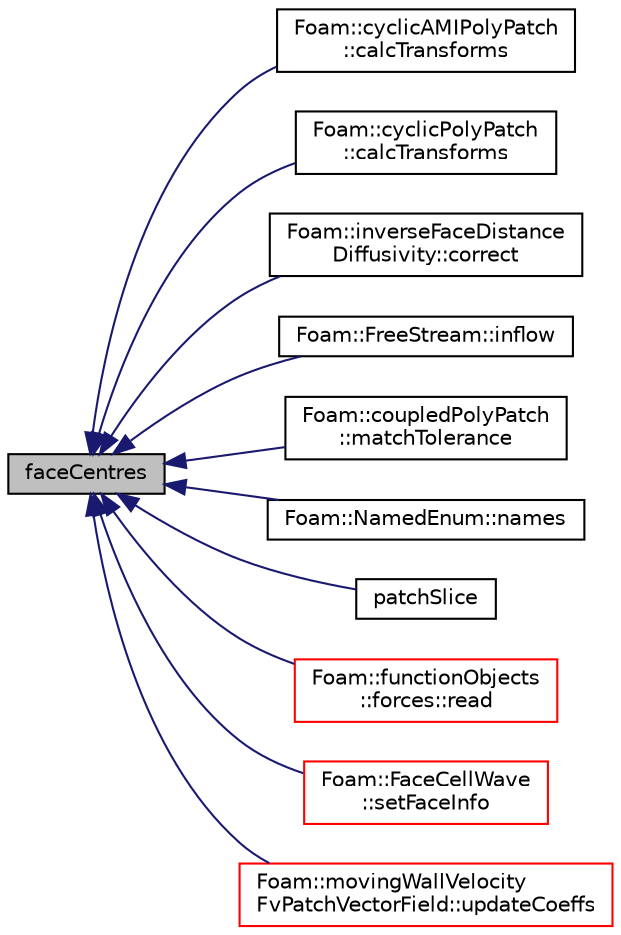 digraph "faceCentres"
{
  bgcolor="transparent";
  edge [fontname="Helvetica",fontsize="10",labelfontname="Helvetica",labelfontsize="10"];
  node [fontname="Helvetica",fontsize="10",shape=record];
  rankdir="LR";
  Node1 [label="faceCentres",height=0.2,width=0.4,color="black", fillcolor="grey75", style="filled", fontcolor="black"];
  Node1 -> Node2 [dir="back",color="midnightblue",fontsize="10",style="solid",fontname="Helvetica"];
  Node2 [label="Foam::cyclicAMIPolyPatch\l::calcTransforms",height=0.2,width=0.4,color="black",URL="$a00479.html#afb48497736bbafb1fbb000cd218d1779",tooltip="Recalculate the transformation tensors. "];
  Node1 -> Node3 [dir="back",color="midnightblue",fontsize="10",style="solid",fontname="Helvetica"];
  Node3 [label="Foam::cyclicPolyPatch\l::calcTransforms",height=0.2,width=0.4,color="black",URL="$a00489.html#afb48497736bbafb1fbb000cd218d1779",tooltip="Recalculate the transformation tensors. "];
  Node1 -> Node4 [dir="back",color="midnightblue",fontsize="10",style="solid",fontname="Helvetica"];
  Node4 [label="Foam::inverseFaceDistance\lDiffusivity::correct",height=0.2,width=0.4,color="black",URL="$a01193.html#a3ae44b28050c3aa494c1d8e18cf618c1",tooltip="Correct the motion diffusivity. "];
  Node1 -> Node5 [dir="back",color="midnightblue",fontsize="10",style="solid",fontname="Helvetica"];
  Node5 [label="Foam::FreeStream::inflow",height=0.2,width=0.4,color="black",URL="$a00875.html#a84e6a7b742df4fcb240fff3040770a0b",tooltip="Introduce particles. "];
  Node1 -> Node6 [dir="back",color="midnightblue",fontsize="10",style="solid",fontname="Helvetica"];
  Node6 [label="Foam::coupledPolyPatch\l::matchTolerance",height=0.2,width=0.4,color="black",URL="$a00424.html#af73789e43418e9fad9d1b173dcf1906c"];
  Node1 -> Node7 [dir="back",color="midnightblue",fontsize="10",style="solid",fontname="Helvetica"];
  Node7 [label="Foam::NamedEnum::names",height=0.2,width=0.4,color="black",URL="$a01608.html#a7350da3a0edd92cd11e6c479c9967dc8"];
  Node1 -> Node8 [dir="back",color="midnightblue",fontsize="10",style="solid",fontname="Helvetica"];
  Node8 [label="patchSlice",height=0.2,width=0.4,color="black",URL="$a01977.html#a2a881b86c117af916c0a6ccf8287c0d2",tooltip="Slice Field to patch. "];
  Node1 -> Node9 [dir="back",color="midnightblue",fontsize="10",style="solid",fontname="Helvetica"];
  Node9 [label="Foam::functionObjects\l::forces::read",height=0.2,width=0.4,color="red",URL="$a00871.html#afac0600fef97b05534a595ce00b272ed",tooltip="Read the forces data. "];
  Node1 -> Node10 [dir="back",color="midnightblue",fontsize="10",style="solid",fontname="Helvetica"];
  Node10 [label="Foam::FaceCellWave\l::setFaceInfo",height=0.2,width=0.4,color="red",URL="$a00730.html#a4dfc64d9c6a80650006ac5ab728f95b0",tooltip="Set initial changed faces. "];
  Node1 -> Node11 [dir="back",color="midnightblue",fontsize="10",style="solid",fontname="Helvetica"];
  Node11 [label="Foam::movingWallVelocity\lFvPatchVectorField::updateCoeffs",height=0.2,width=0.4,color="red",URL="$a01577.html#a7e24eafac629d3733181cd942d4c902f",tooltip="Update the coefficients associated with the patch field. "];
}
